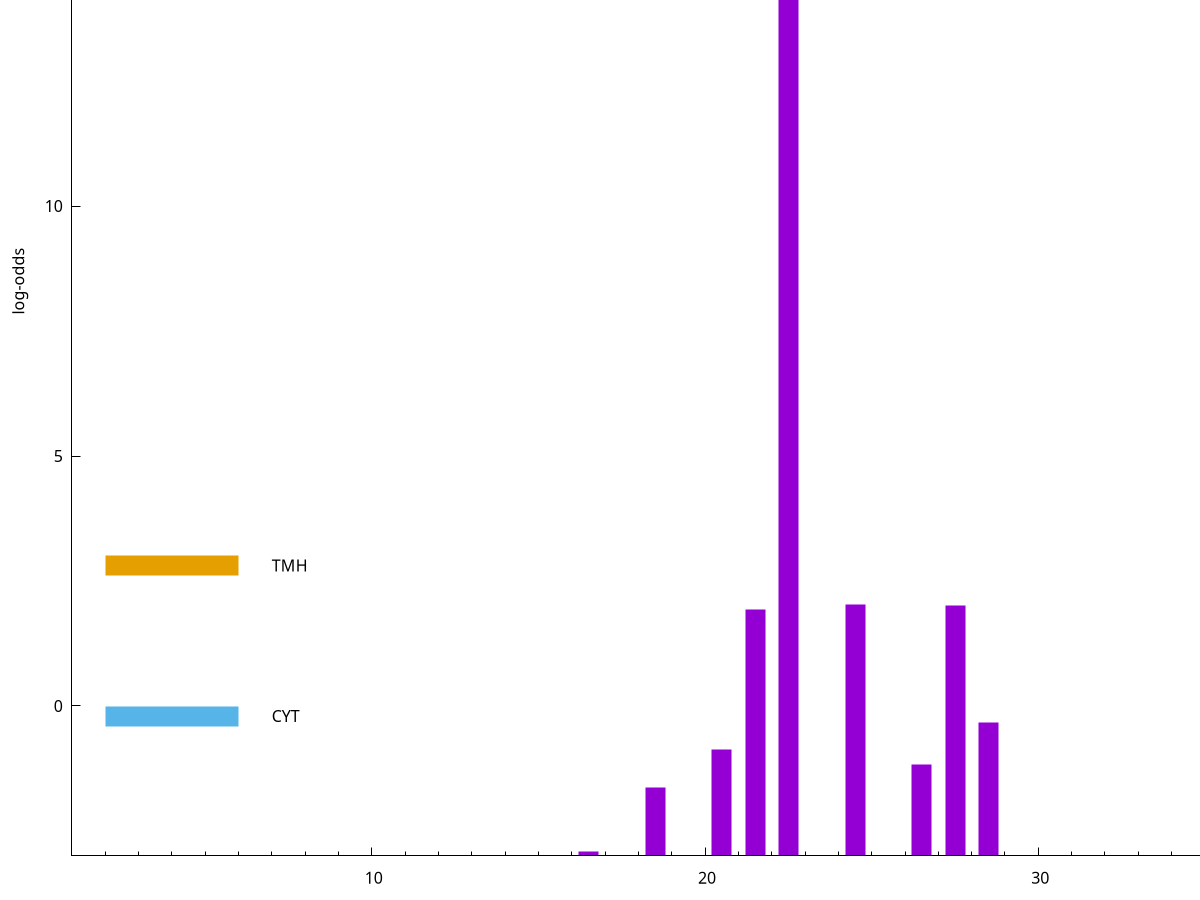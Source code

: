set title "LipoP predictions for SRR4017837.gff"
set size 2., 1.4
set xrange [1:70] 
set mxtics 10
set yrange [-3:20]
set y2range [0:23]
set ylabel "log-odds"
set term postscript eps color solid "Helvetica" 30
set output "SRR4017837.gff35.eps"
set arrow from 2,15.3181 to 6,15.3181 nohead lt 1 lw 20
set label "SpI" at 7,15.3181
set arrow from 2,2.80906 to 6,2.80906 nohead lt 4 lw 20
set label "TMH" at 7,2.80906
set arrow from 2,-0.200913 to 6,-0.200913 nohead lt 3 lw 20
set label "CYT" at 7,-0.200913
set arrow from 2,15.3181 to 6,15.3181 nohead lt 1 lw 20
set label "SpI" at 7,15.3181
# NOTE: The scores below are the log-odds scores with the threshold
# NOTE: subtracted (a hack to make gnuplot make the histogram all
# NOTE: look nice).
plot "-" axes x1y2 title "" with impulses lt 1 lw 20
22.500000 18.317600
24.500000 5.023220
27.500000 5.003950
21.500000 4.922010
28.500000 2.660054
20.500000 2.134101
26.500000 1.827050
18.500000 1.368930
16.500000 0.084420
e
exit
